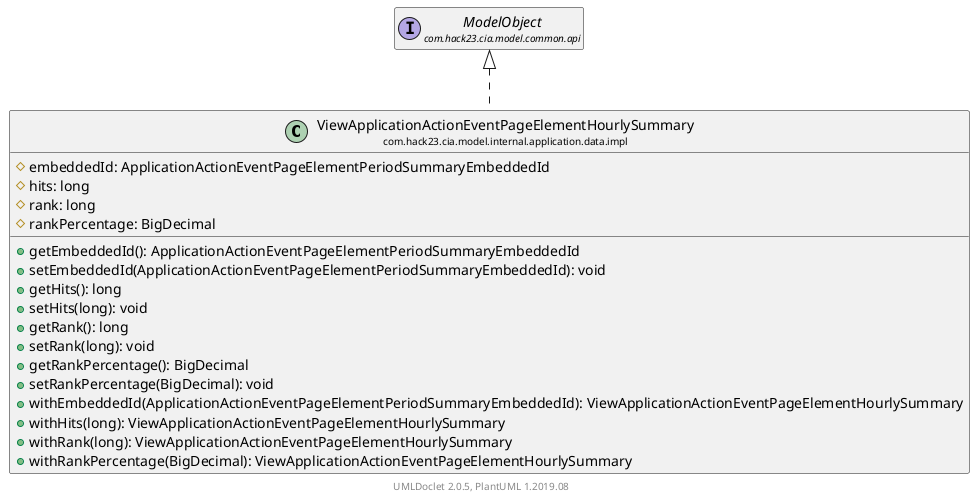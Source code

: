 @startuml
    set namespaceSeparator none
    hide empty fields
    hide empty methods

    class "<size:14>ViewApplicationActionEventPageElementHourlySummary\n<size:10>com.hack23.cia.model.internal.application.data.impl" as com.hack23.cia.model.internal.application.data.impl.ViewApplicationActionEventPageElementHourlySummary [[ViewApplicationActionEventPageElementHourlySummary.html]] {
        #embeddedId: ApplicationActionEventPageElementPeriodSummaryEmbeddedId
        #hits: long
        #rank: long
        #rankPercentage: BigDecimal
        +getEmbeddedId(): ApplicationActionEventPageElementPeriodSummaryEmbeddedId
        +setEmbeddedId(ApplicationActionEventPageElementPeriodSummaryEmbeddedId): void
        +getHits(): long
        +setHits(long): void
        +getRank(): long
        +setRank(long): void
        +getRankPercentage(): BigDecimal
        +setRankPercentage(BigDecimal): void
        +withEmbeddedId(ApplicationActionEventPageElementPeriodSummaryEmbeddedId): ViewApplicationActionEventPageElementHourlySummary
        +withHits(long): ViewApplicationActionEventPageElementHourlySummary
        +withRank(long): ViewApplicationActionEventPageElementHourlySummary
        +withRankPercentage(BigDecimal): ViewApplicationActionEventPageElementHourlySummary
    }

    interface "<size:14>ModelObject\n<size:10>com.hack23.cia.model.common.api" as com.hack23.cia.model.common.api.ModelObject

    com.hack23.cia.model.common.api.ModelObject <|.. com.hack23.cia.model.internal.application.data.impl.ViewApplicationActionEventPageElementHourlySummary

    center footer UMLDoclet 2.0.5, PlantUML 1.2019.08
@enduml

